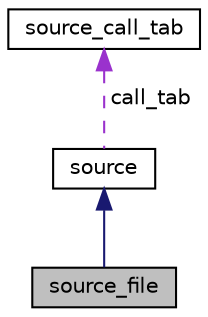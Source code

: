 digraph "source_file"
{
 // LATEX_PDF_SIZE
  edge [fontname="Helvetica",fontsize="10",labelfontname="Helvetica",labelfontsize="10"];
  node [fontname="Helvetica",fontsize="10",shape=record];
  Node1 [label="source_file",height=0.2,width=0.4,color="black", fillcolor="grey75", style="filled", fontcolor="black",tooltip="A class that implements file source."];
  Node2 -> Node1 [dir="back",color="midnightblue",fontsize="10",style="solid",fontname="Helvetica"];
  Node2 [label="source",height=0.2,width=0.4,color="black", fillcolor="white", style="filled",URL="$structsource.html",tooltip="Base abstract class for data source classes."];
  Node3 -> Node2 [dir="back",color="darkorchid3",fontsize="10",style="dashed",label=" call_tab" ,fontname="Helvetica"];
  Node3 [label="source_call_tab",height=0.2,width=0.4,color="black", fillcolor="white", style="filled",URL="$structsource__call__tab.html",tooltip="A virtual method table struct."];
}
